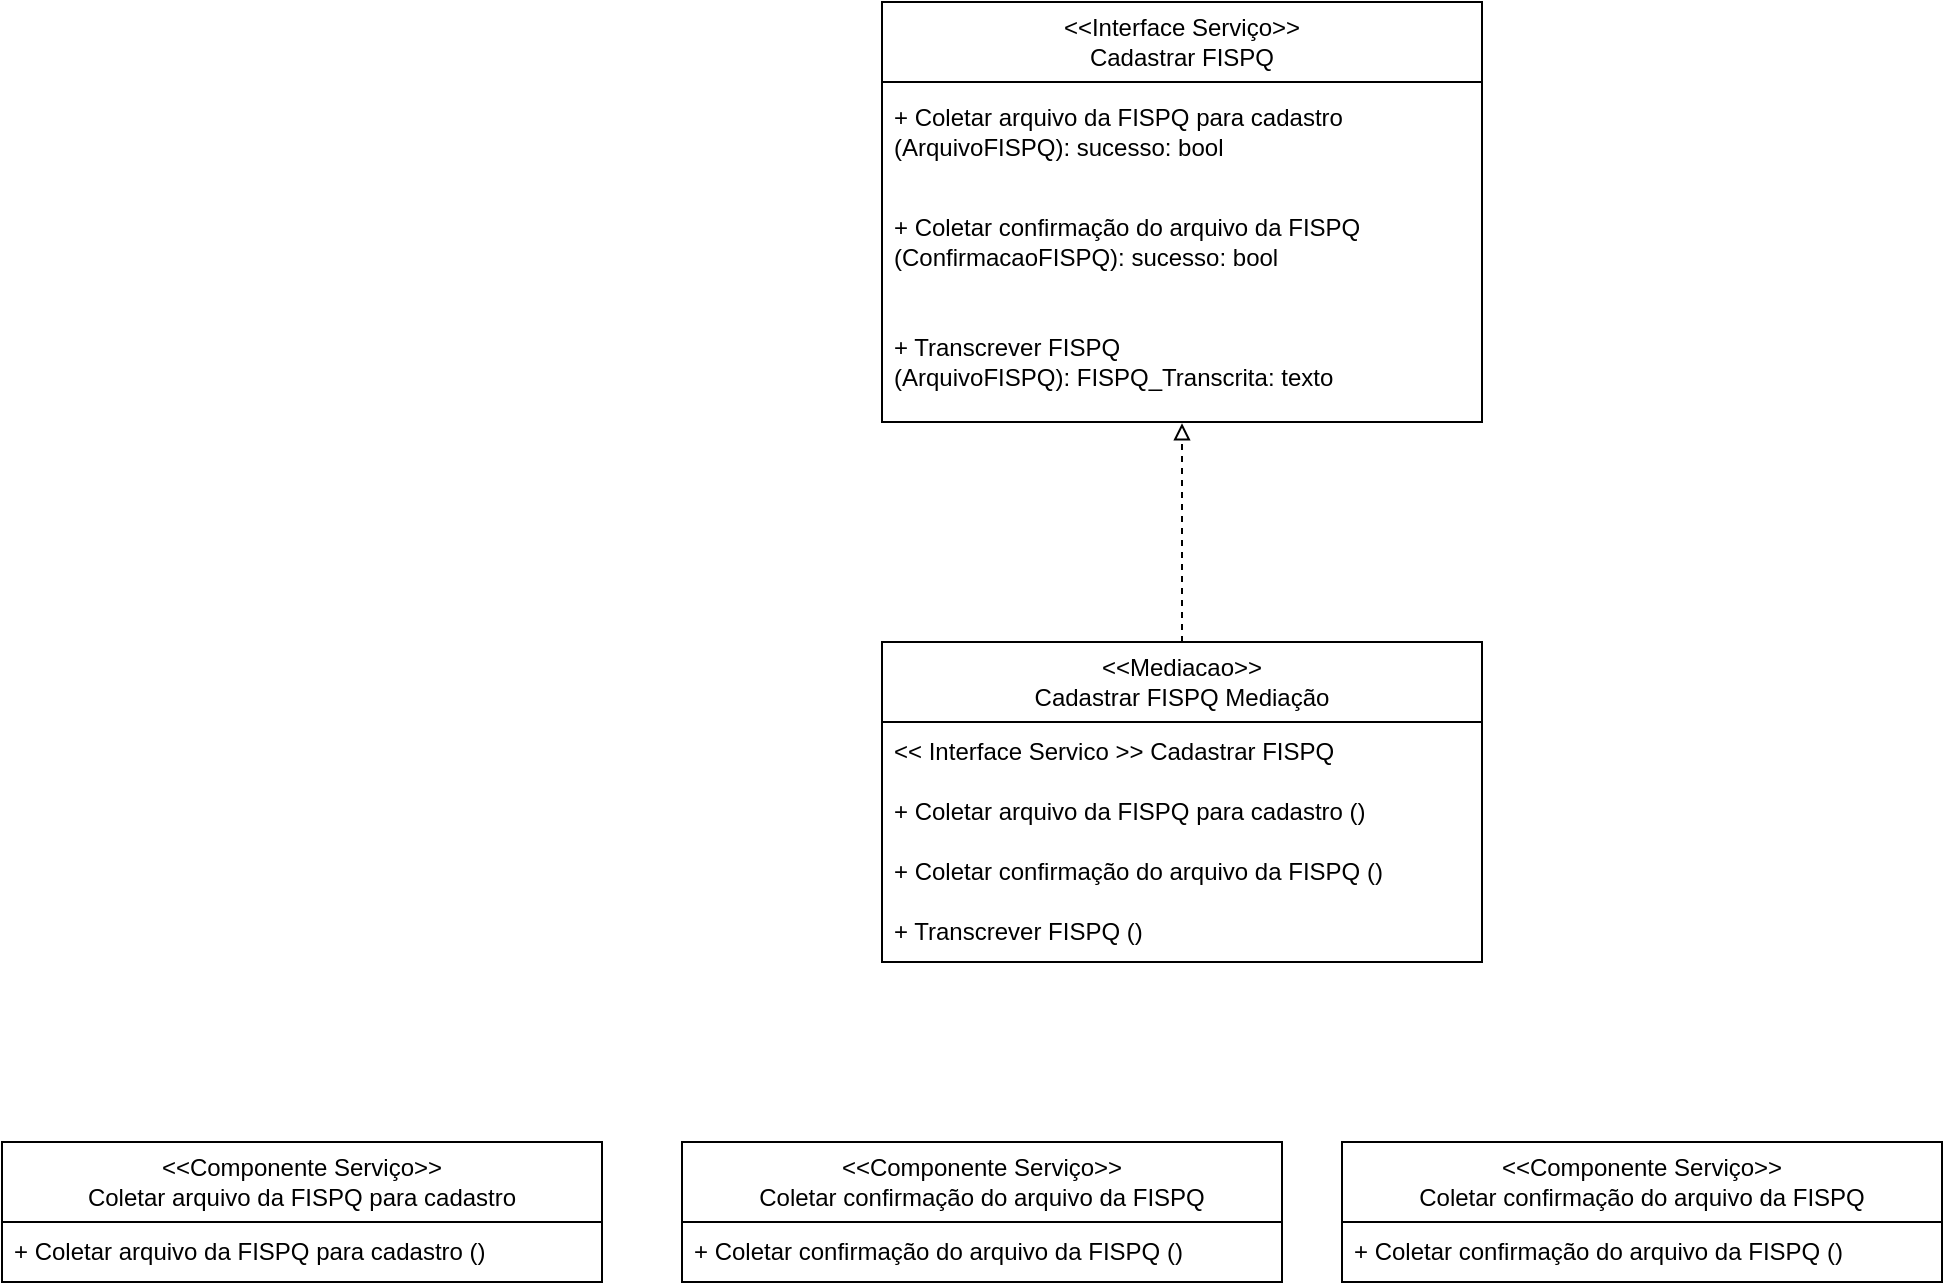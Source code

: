 <mxfile version="26.2.15">
  <diagram name="Page-1" id="WAfeM-KDsJKEpDYiXBp4">
    <mxGraphModel dx="1569" dy="432" grid="1" gridSize="10" guides="1" tooltips="1" connect="1" arrows="1" fold="1" page="1" pageScale="1" pageWidth="850" pageHeight="1100" math="0" shadow="0">
      <root>
        <mxCell id="0" />
        <mxCell id="1" parent="0" />
        <mxCell id="vy3WbxJACUoIjUPOh-5--1" value="&amp;lt;&amp;lt;Interface Serviço&amp;gt;&amp;gt;&lt;div&gt;Cadastrar FISPQ&lt;/div&gt;" style="swimlane;fontStyle=0;childLayout=stackLayout;horizontal=1;startSize=40;horizontalStack=0;resizeParent=1;resizeParentMax=0;resizeLast=0;collapsible=1;marginBottom=0;whiteSpace=wrap;html=1;" vertex="1" parent="1">
          <mxGeometry x="280" y="40" width="300" height="210" as="geometry" />
        </mxCell>
        <mxCell id="vy3WbxJACUoIjUPOh-5--2" value="&lt;div&gt;+ Coletar arquivo da FISPQ para cadastro (&lt;span style=&quot;background-color: transparent; color: light-dark(rgb(0, 0, 0), rgb(255, 255, 255));&quot;&gt;ArquivoFISPQ):&amp;nbsp;&lt;/span&gt;&lt;span style=&quot;background-color: transparent; color: light-dark(rgb(0, 0, 0), rgb(255, 255, 255));&quot;&gt;sucesso: bool&lt;/span&gt;&lt;/div&gt;" style="text;strokeColor=none;fillColor=none;align=left;verticalAlign=middle;spacingLeft=4;spacingRight=4;overflow=hidden;points=[[0,0.5],[1,0.5]];portConstraint=eastwest;rotatable=0;whiteSpace=wrap;html=1;" vertex="1" parent="vy3WbxJACUoIjUPOh-5--1">
          <mxGeometry y="40" width="300" height="50" as="geometry" />
        </mxCell>
        <mxCell id="vy3WbxJACUoIjUPOh-5--3" value="+&amp;nbsp;&lt;span style=&quot;background-color: transparent;&quot;&gt;Coletar confirmação do arquivo da FISPQ&lt;/span&gt;&lt;div&gt;(ConfirmacaoFISPQ):&amp;nbsp;&lt;span style=&quot;background-color: transparent; color: light-dark(rgb(0, 0, 0), rgb(255, 255, 255));&quot;&gt;sucesso: bool&lt;/span&gt;&lt;/div&gt;" style="text;strokeColor=none;fillColor=none;align=left;verticalAlign=middle;spacingLeft=4;spacingRight=4;overflow=hidden;points=[[0,0.5],[1,0.5]];portConstraint=eastwest;rotatable=0;whiteSpace=wrap;html=1;" vertex="1" parent="vy3WbxJACUoIjUPOh-5--1">
          <mxGeometry y="90" width="300" height="60" as="geometry" />
        </mxCell>
        <mxCell id="vy3WbxJACUoIjUPOh-5--4" value="&lt;div&gt;+ Transcrever FISPQ (&lt;span style=&quot;background-color: transparent; color: light-dark(rgb(0, 0, 0), rgb(255, 255, 255));&quot;&gt;ArquivoFISPQ):&amp;nbsp;&lt;/span&gt;&lt;span style=&quot;background-color: transparent; color: light-dark(rgb(0, 0, 0), rgb(255, 255, 255));&quot;&gt;FISPQ_Transcrita: texto&lt;/span&gt;&lt;/div&gt;" style="text;strokeColor=none;fillColor=none;align=left;verticalAlign=middle;spacingLeft=4;spacingRight=4;overflow=hidden;points=[[0,0.5],[1,0.5]];portConstraint=eastwest;rotatable=0;whiteSpace=wrap;html=1;" vertex="1" parent="vy3WbxJACUoIjUPOh-5--1">
          <mxGeometry y="150" width="300" height="60" as="geometry" />
        </mxCell>
        <mxCell id="vy3WbxJACUoIjUPOh-5--5" value="&amp;lt;&amp;lt;Mediacao&amp;gt;&amp;gt;&lt;div&gt;Cadastrar FISPQ Mediação&lt;/div&gt;" style="swimlane;fontStyle=0;childLayout=stackLayout;horizontal=1;startSize=40;horizontalStack=0;resizeParent=1;resizeParentMax=0;resizeLast=0;collapsible=1;marginBottom=0;whiteSpace=wrap;html=1;" vertex="1" parent="1">
          <mxGeometry x="280" y="360" width="300" height="160" as="geometry" />
        </mxCell>
        <mxCell id="vy3WbxJACUoIjUPOh-5--6" value="&amp;lt;&amp;lt; Interface Servico &amp;gt;&amp;gt; Cadastrar FISPQ" style="text;strokeColor=none;fillColor=none;align=left;verticalAlign=middle;spacingLeft=4;spacingRight=4;overflow=hidden;points=[[0,0.5],[1,0.5]];portConstraint=eastwest;rotatable=0;whiteSpace=wrap;html=1;" vertex="1" parent="vy3WbxJACUoIjUPOh-5--5">
          <mxGeometry y="40" width="300" height="30" as="geometry" />
        </mxCell>
        <mxCell id="vy3WbxJACUoIjUPOh-5--10" value="&lt;div&gt;+ Coletar arquivo da FISPQ para cadastro (&lt;span style=&quot;background-color: transparent; color: light-dark(rgb(0, 0, 0), rgb(255, 255, 255));&quot;&gt;)&lt;/span&gt;&lt;/div&gt;" style="text;strokeColor=none;fillColor=none;align=left;verticalAlign=middle;spacingLeft=4;spacingRight=4;overflow=hidden;points=[[0,0.5],[1,0.5]];portConstraint=eastwest;rotatable=0;whiteSpace=wrap;html=1;" vertex="1" parent="vy3WbxJACUoIjUPOh-5--5">
          <mxGeometry y="70" width="300" height="30" as="geometry" />
        </mxCell>
        <mxCell id="vy3WbxJACUoIjUPOh-5--7" value="+&amp;nbsp;&lt;span style=&quot;background-color: transparent;&quot;&gt;Coletar confirmação do arquivo da FISPQ&amp;nbsp;&lt;/span&gt;&lt;span style=&quot;background-color: transparent; color: light-dark(rgb(0, 0, 0), rgb(255, 255, 255));&quot;&gt;()&lt;/span&gt;" style="text;strokeColor=none;fillColor=none;align=left;verticalAlign=middle;spacingLeft=4;spacingRight=4;overflow=hidden;points=[[0,0.5],[1,0.5]];portConstraint=eastwest;rotatable=0;whiteSpace=wrap;html=1;" vertex="1" parent="vy3WbxJACUoIjUPOh-5--5">
          <mxGeometry y="100" width="300" height="30" as="geometry" />
        </mxCell>
        <mxCell id="vy3WbxJACUoIjUPOh-5--8" value="&lt;div&gt;+ Transcrever FISPQ (&lt;span style=&quot;background-color: transparent; color: light-dark(rgb(0, 0, 0), rgb(255, 255, 255));&quot;&gt;)&lt;/span&gt;&lt;/div&gt;" style="text;strokeColor=none;fillColor=none;align=left;verticalAlign=middle;spacingLeft=4;spacingRight=4;overflow=hidden;points=[[0,0.5],[1,0.5]];portConstraint=eastwest;rotatable=0;whiteSpace=wrap;html=1;" vertex="1" parent="vy3WbxJACUoIjUPOh-5--5">
          <mxGeometry y="130" width="300" height="30" as="geometry" />
        </mxCell>
        <mxCell id="vy3WbxJACUoIjUPOh-5--11" style="edgeStyle=orthogonalEdgeStyle;rounded=0;orthogonalLoop=1;jettySize=auto;html=1;entryX=0.5;entryY=1.011;entryDx=0;entryDy=0;entryPerimeter=0;endArrow=block;endFill=0;dashed=1;" edge="1" parent="1" source="vy3WbxJACUoIjUPOh-5--5" target="vy3WbxJACUoIjUPOh-5--4">
          <mxGeometry relative="1" as="geometry" />
        </mxCell>
        <mxCell id="vy3WbxJACUoIjUPOh-5--12" value="&amp;lt;&amp;lt;Componente Serviço&amp;gt;&amp;gt;&lt;div&gt;Coletar arquivo da FISPQ para cadastro&lt;/div&gt;" style="swimlane;fontStyle=0;childLayout=stackLayout;horizontal=1;startSize=40;horizontalStack=0;resizeParent=1;resizeParentMax=0;resizeLast=0;collapsible=1;marginBottom=0;whiteSpace=wrap;html=1;" vertex="1" parent="1">
          <mxGeometry x="-160" y="610" width="300" height="70" as="geometry" />
        </mxCell>
        <mxCell id="vy3WbxJACUoIjUPOh-5--14" value="&lt;div&gt;+ Coletar arquivo da FISPQ para cadastro (&lt;span style=&quot;background-color: transparent; color: light-dark(rgb(0, 0, 0), rgb(255, 255, 255));&quot;&gt;)&lt;/span&gt;&lt;/div&gt;" style="text;strokeColor=none;fillColor=none;align=left;verticalAlign=middle;spacingLeft=4;spacingRight=4;overflow=hidden;points=[[0,0.5],[1,0.5]];portConstraint=eastwest;rotatable=0;whiteSpace=wrap;html=1;" vertex="1" parent="vy3WbxJACUoIjUPOh-5--12">
          <mxGeometry y="40" width="300" height="30" as="geometry" />
        </mxCell>
        <mxCell id="vy3WbxJACUoIjUPOh-5--17" value="&amp;lt;&amp;lt;Componente Serviço&amp;gt;&amp;gt;&lt;div&gt;Coletar confirmação do arquivo da FISPQ&lt;/div&gt;" style="swimlane;fontStyle=0;childLayout=stackLayout;horizontal=1;startSize=40;horizontalStack=0;resizeParent=1;resizeParentMax=0;resizeLast=0;collapsible=1;marginBottom=0;whiteSpace=wrap;html=1;" vertex="1" parent="1">
          <mxGeometry x="180" y="610" width="300" height="70" as="geometry" />
        </mxCell>
        <mxCell id="vy3WbxJACUoIjUPOh-5--18" value="&lt;div&gt;+ Coletar confirmação do arquivo da FISPQ (&lt;span style=&quot;background-color: transparent; color: light-dark(rgb(0, 0, 0), rgb(255, 255, 255));&quot;&gt;)&lt;/span&gt;&lt;/div&gt;" style="text;strokeColor=none;fillColor=none;align=left;verticalAlign=middle;spacingLeft=4;spacingRight=4;overflow=hidden;points=[[0,0.5],[1,0.5]];portConstraint=eastwest;rotatable=0;whiteSpace=wrap;html=1;" vertex="1" parent="vy3WbxJACUoIjUPOh-5--17">
          <mxGeometry y="40" width="300" height="30" as="geometry" />
        </mxCell>
        <mxCell id="vy3WbxJACUoIjUPOh-5--19" value="&amp;lt;&amp;lt;Componente Serviço&amp;gt;&amp;gt;&lt;div&gt;Coletar confirmação do arquivo da FISPQ&lt;/div&gt;" style="swimlane;fontStyle=0;childLayout=stackLayout;horizontal=1;startSize=40;horizontalStack=0;resizeParent=1;resizeParentMax=0;resizeLast=0;collapsible=1;marginBottom=0;whiteSpace=wrap;html=1;" vertex="1" parent="1">
          <mxGeometry x="510" y="610" width="300" height="70" as="geometry" />
        </mxCell>
        <mxCell id="vy3WbxJACUoIjUPOh-5--20" value="&lt;div&gt;+ Coletar confirmação do arquivo da FISPQ (&lt;span style=&quot;background-color: transparent; color: light-dark(rgb(0, 0, 0), rgb(255, 255, 255));&quot;&gt;)&lt;/span&gt;&lt;/div&gt;" style="text;strokeColor=none;fillColor=none;align=left;verticalAlign=middle;spacingLeft=4;spacingRight=4;overflow=hidden;points=[[0,0.5],[1,0.5]];portConstraint=eastwest;rotatable=0;whiteSpace=wrap;html=1;" vertex="1" parent="vy3WbxJACUoIjUPOh-5--19">
          <mxGeometry y="40" width="300" height="30" as="geometry" />
        </mxCell>
      </root>
    </mxGraphModel>
  </diagram>
</mxfile>
